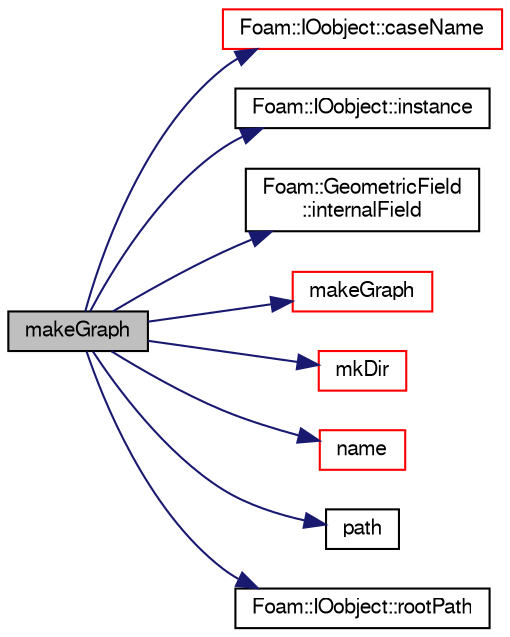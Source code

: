 digraph "makeGraph"
{
  bgcolor="transparent";
  edge [fontname="FreeSans",fontsize="10",labelfontname="FreeSans",labelfontsize="10"];
  node [fontname="FreeSans",fontsize="10",shape=record];
  rankdir="LR";
  Node131410 [label="makeGraph",height=0.2,width=0.4,color="black", fillcolor="grey75", style="filled", fontcolor="black"];
  Node131410 -> Node131411 [color="midnightblue",fontsize="10",style="solid",fontname="FreeSans"];
  Node131411 [label="Foam::IOobject::caseName",height=0.2,width=0.4,color="red",URL="$a26142.html#a0542ff101a5e5479ceac78f8ae63aaf1"];
  Node131410 -> Node131419 [color="midnightblue",fontsize="10",style="solid",fontname="FreeSans"];
  Node131419 [label="Foam::IOobject::instance",height=0.2,width=0.4,color="black",URL="$a26142.html#acac6de003b420b848571b5064e50ed89"];
  Node131410 -> Node131420 [color="midnightblue",fontsize="10",style="solid",fontname="FreeSans"];
  Node131420 [label="Foam::GeometricField\l::internalField",height=0.2,width=0.4,color="black",URL="$a22434.html#a9536140d36d69bbac40496f6b817aa0a",tooltip="Return internal field. "];
  Node131410 -> Node131421 [color="midnightblue",fontsize="10",style="solid",fontname="FreeSans"];
  Node131421 [label="makeGraph",height=0.2,width=0.4,color="red",URL="$a21124.html#a8729f88a39e307a4e17c31cf97f9ba2a"];
  Node131410 -> Node131423 [color="midnightblue",fontsize="10",style="solid",fontname="FreeSans"];
  Node131423 [label="mkDir",height=0.2,width=0.4,color="red",URL="$a21124.html#a2ae410f2311adf94d66451b7423fdf4e",tooltip="Make a directory and return an error if it could not be created. "];
  Node131410 -> Node131477 [color="midnightblue",fontsize="10",style="solid",fontname="FreeSans"];
  Node131477 [label="name",height=0.2,width=0.4,color="red",URL="$a21124.html#adcb0df2bd4953cb6bb390272d8263c3a",tooltip="Return a string representation of a complex. "];
  Node131410 -> Node131480 [color="midnightblue",fontsize="10",style="solid",fontname="FreeSans"];
  Node131480 [label="path",height=0.2,width=0.4,color="black",URL="$a19364.html#ad8adfaf80503dc99cbb14bf07bf1eb22"];
  Node131410 -> Node131481 [color="midnightblue",fontsize="10",style="solid",fontname="FreeSans"];
  Node131481 [label="Foam::IOobject::rootPath",height=0.2,width=0.4,color="black",URL="$a26142.html#acd8b76d490fcd84954a20f8e59ff3807"];
}
